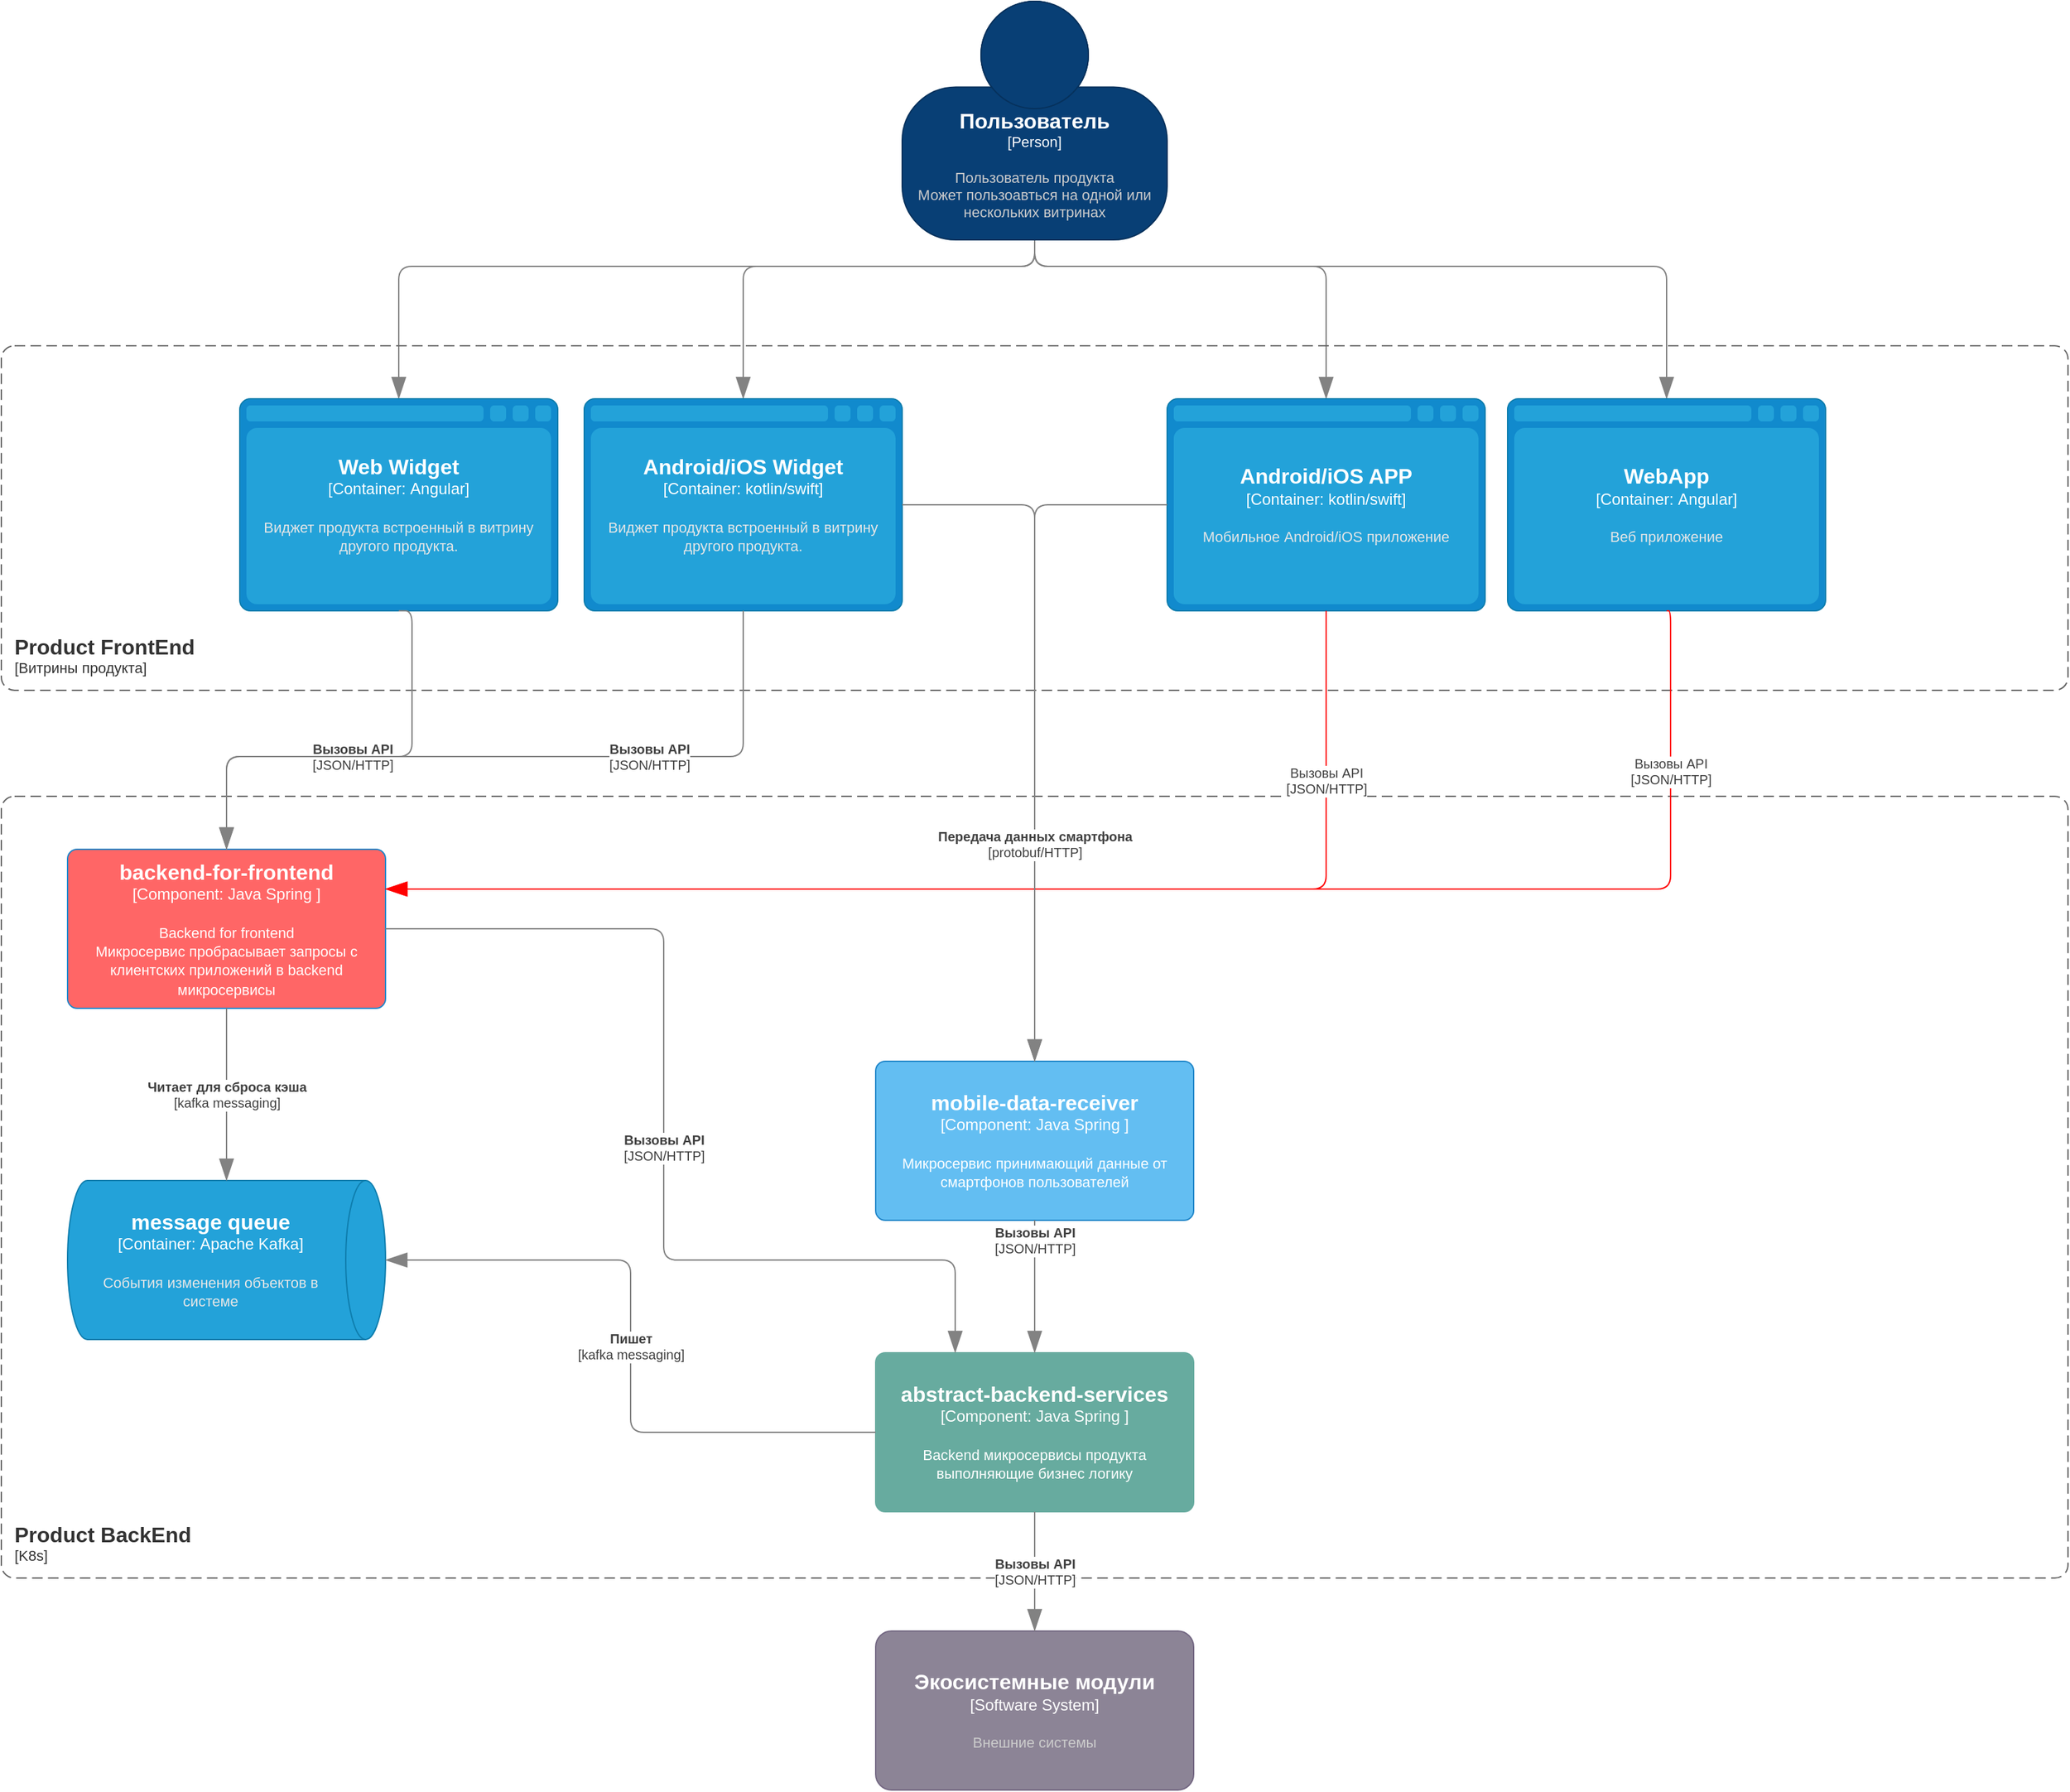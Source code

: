 <mxfile version="21.6.8" type="device">
  <diagram name="Context_as_is" id="deWdifS-rSlo5qUW4Acy">
    <mxGraphModel dx="2630" dy="2209" grid="1" gridSize="10" guides="1" tooltips="1" connect="1" arrows="1" fold="1" page="1" pageScale="1" pageWidth="827" pageHeight="1169" math="0" shadow="0">
      <root>
        <mxCell id="0" />
        <mxCell id="1" parent="0" />
        <mxCell id="duHwAZGzEJbb8djdLz9G-42" style="edgeStyle=orthogonalEdgeStyle;shape=connector;rounded=1;jumpStyle=none;jumpSize=16;orthogonalLoop=1;jettySize=auto;html=1;entryX=0.5;entryY=0;entryDx=0;entryDy=0;entryPerimeter=0;labelBackgroundColor=default;strokeColor=#828282;strokeWidth=1;fontFamily=Helvetica;fontSize=10;fontColor=#404040;endArrow=blockThin;endFill=1;startSize=14;endSize=14;elbow=vertical;" edge="1" parent="1" source="duHwAZGzEJbb8djdLz9G-1" target="duHwAZGzEJbb8djdLz9G-19">
          <mxGeometry relative="1" as="geometry">
            <Array as="points">
              <mxPoint x="470" y="-550" />
              <mxPoint x="-10" y="-550" />
            </Array>
          </mxGeometry>
        </mxCell>
        <mxCell id="duHwAZGzEJbb8djdLz9G-43" style="edgeStyle=orthogonalEdgeStyle;shape=connector;rounded=1;jumpStyle=none;jumpSize=16;orthogonalLoop=1;jettySize=auto;html=1;entryX=0.5;entryY=0;entryDx=0;entryDy=0;entryPerimeter=0;labelBackgroundColor=default;strokeColor=#828282;strokeWidth=1;fontFamily=Helvetica;fontSize=10;fontColor=#404040;endArrow=blockThin;endFill=1;startSize=14;endSize=14;elbow=vertical;" edge="1" parent="1" source="duHwAZGzEJbb8djdLz9G-1" target="duHwAZGzEJbb8djdLz9G-16">
          <mxGeometry relative="1" as="geometry">
            <Array as="points">
              <mxPoint x="470" y="-550" />
              <mxPoint x="250" y="-550" />
            </Array>
          </mxGeometry>
        </mxCell>
        <mxCell id="duHwAZGzEJbb8djdLz9G-45" style="edgeStyle=orthogonalEdgeStyle;shape=connector;rounded=1;jumpStyle=none;jumpSize=16;orthogonalLoop=1;jettySize=auto;html=1;entryX=0.5;entryY=0;entryDx=0;entryDy=0;entryPerimeter=0;labelBackgroundColor=default;strokeColor=#828282;strokeWidth=1;fontFamily=Helvetica;fontSize=10;fontColor=#404040;endArrow=blockThin;endFill=1;startSize=14;endSize=14;elbow=vertical;" edge="1" parent="1" source="duHwAZGzEJbb8djdLz9G-1" target="duHwAZGzEJbb8djdLz9G-4">
          <mxGeometry relative="1" as="geometry">
            <Array as="points">
              <mxPoint x="470" y="-550" />
              <mxPoint x="947" y="-550" />
            </Array>
          </mxGeometry>
        </mxCell>
        <mxCell id="duHwAZGzEJbb8djdLz9G-46" style="edgeStyle=orthogonalEdgeStyle;shape=connector;rounded=1;jumpStyle=none;jumpSize=16;orthogonalLoop=1;jettySize=auto;html=1;entryX=0.5;entryY=0;entryDx=0;entryDy=0;entryPerimeter=0;labelBackgroundColor=default;strokeColor=#828282;strokeWidth=1;fontFamily=Helvetica;fontSize=10;fontColor=#404040;endArrow=blockThin;endFill=1;startSize=14;endSize=14;elbow=vertical;" edge="1" parent="1" source="duHwAZGzEJbb8djdLz9G-1" target="duHwAZGzEJbb8djdLz9G-15">
          <mxGeometry relative="1" as="geometry">
            <Array as="points">
              <mxPoint x="470" y="-550" />
              <mxPoint x="690" y="-550" />
            </Array>
          </mxGeometry>
        </mxCell>
        <object placeholders="1" c4Name="Пользователь" c4Type="Person" c4Description="Пользователь продукта&#xa;Может пользоавться на одной или нескольких витринах" label="&lt;font style=&quot;font-size: 16px&quot;&gt;&lt;b&gt;%c4Name%&lt;/b&gt;&lt;/font&gt;&lt;div&gt;[%c4Type%]&lt;/div&gt;&lt;br&gt;&lt;div&gt;&lt;font style=&quot;font-size: 11px&quot;&gt;&lt;font color=&quot;#cccccc&quot;&gt;%c4Description%&lt;/font&gt;&lt;/div&gt;" id="duHwAZGzEJbb8djdLz9G-1">
          <mxCell style="html=1;fontSize=11;dashed=0;whiteSpace=wrap;fillColor=#083F75;strokeColor=#06315C;fontColor=#ffffff;shape=mxgraph.c4.person2;align=center;metaEdit=1;points=[[0.5,0,0],[1,0.5,0],[1,0.75,0],[0.75,1,0],[0.5,1,0],[0.25,1,0],[0,0.75,0],[0,0.5,0]];resizable=0;" vertex="1" parent="1">
            <mxGeometry x="370" y="-750" width="200" height="180" as="geometry" />
          </mxCell>
        </object>
        <object placeholders="1" c4Name="Экосистемные модули" c4Type="Software System" c4Description="Внешние системы" label="&lt;font style=&quot;font-size: 16px&quot;&gt;&lt;b&gt;%c4Name%&lt;/b&gt;&lt;/font&gt;&lt;div&gt;[%c4Type%]&lt;/div&gt;&lt;br&gt;&lt;div&gt;&lt;font style=&quot;font-size: 11px&quot;&gt;&lt;font color=&quot;#cccccc&quot;&gt;%c4Description%&lt;/font&gt;&lt;/div&gt;" id="duHwAZGzEJbb8djdLz9G-3">
          <mxCell style="rounded=1;whiteSpace=wrap;html=1;labelBackgroundColor=none;fillColor=#8C8496;fontColor=#ffffff;align=center;arcSize=10;strokeColor=#736782;metaEdit=1;resizable=0;points=[[0.25,0,0],[0.5,0,0],[0.75,0,0],[1,0.25,0],[1,0.5,0],[1,0.75,0],[0.75,1,0],[0.5,1,0],[0.25,1,0],[0,0.75,0],[0,0.5,0],[0,0.25,0]];" vertex="1" parent="1">
            <mxGeometry x="350" y="480" width="240" height="120" as="geometry" />
          </mxCell>
        </object>
        <object placeholders="1" c4Type="WebApp" c4Container="Container" c4Technology="Angular" c4Description="Веб приложение" label="&lt;font style=&quot;font-size: 16px&quot;&gt;&lt;b&gt;%c4Type%&lt;/b&gt;&lt;/font&gt;&lt;div&gt;[%c4Container%:&amp;nbsp;%c4Technology%]&lt;/div&gt;&lt;br&gt;&lt;div&gt;&lt;font style=&quot;font-size: 11px&quot;&gt;&lt;font color=&quot;#E6E6E6&quot;&gt;%c4Description%&lt;/font&gt;&lt;/div&gt;" id="duHwAZGzEJbb8djdLz9G-4">
          <mxCell style="shape=mxgraph.c4.webBrowserContainer2;whiteSpace=wrap;html=1;boundedLbl=1;rounded=0;labelBackgroundColor=none;strokeColor=#118ACD;fillColor=#23A2D9;strokeColor=#118ACD;strokeColor2=#0E7DAD;fontSize=12;fontColor=#ffffff;align=center;metaEdit=1;points=[[0.5,0,0],[1,0.25,0],[1,0.5,0],[1,0.75,0],[0.5,1,0],[0,0.75,0],[0,0.5,0],[0,0.25,0]];resizable=0;" vertex="1" parent="1">
            <mxGeometry x="827" y="-450" width="240" height="160" as="geometry" />
          </mxCell>
        </object>
        <object placeholders="1" c4Type="Android/iOS APP" c4Container="Container" c4Technology="kotlin/swift" c4Description="Мобильное Android/iOS приложение" label="&lt;font style=&quot;font-size: 16px&quot;&gt;&lt;b&gt;%c4Type%&lt;/b&gt;&lt;/font&gt;&lt;div&gt;[%c4Container%:&amp;nbsp;%c4Technology%]&lt;/div&gt;&lt;br&gt;&lt;div&gt;&lt;font style=&quot;font-size: 11px&quot;&gt;&lt;font color=&quot;#E6E6E6&quot;&gt;%c4Description%&lt;/font&gt;&lt;/div&gt;" id="duHwAZGzEJbb8djdLz9G-15">
          <mxCell style="shape=mxgraph.c4.webBrowserContainer2;whiteSpace=wrap;html=1;boundedLbl=1;rounded=0;labelBackgroundColor=none;strokeColor=#118ACD;fillColor=#23A2D9;strokeColor=#118ACD;strokeColor2=#0E7DAD;fontSize=12;fontColor=#ffffff;align=center;metaEdit=1;points=[[0.5,0,0],[1,0.25,0],[1,0.5,0],[1,0.75,0],[0.5,1,0],[0,0.75,0],[0,0.5,0],[0,0.25,0]];resizable=0;" vertex="1" parent="1">
            <mxGeometry x="570" y="-450" width="240" height="160" as="geometry" />
          </mxCell>
        </object>
        <object placeholders="1" c4Type="Android/iOS Widget" c4Container="Container" c4Technology="kotlin/swift" c4Description="Виджет продукта встроенный в витрину другого продукта." label="&lt;font style=&quot;font-size: 16px&quot;&gt;&lt;b&gt;%c4Type%&lt;/b&gt;&lt;/font&gt;&lt;div&gt;[%c4Container%:&amp;nbsp;%c4Technology%]&lt;/div&gt;&lt;br&gt;&lt;div&gt;&lt;font style=&quot;font-size: 11px&quot;&gt;&lt;font color=&quot;#E6E6E6&quot;&gt;%c4Description%&lt;/font&gt;&lt;/div&gt;" id="duHwAZGzEJbb8djdLz9G-16">
          <mxCell style="shape=mxgraph.c4.webBrowserContainer2;whiteSpace=wrap;html=1;boundedLbl=1;rounded=0;labelBackgroundColor=none;strokeColor=#118ACD;fillColor=#23A2D9;strokeColor=#118ACD;strokeColor2=#0E7DAD;fontSize=12;fontColor=#ffffff;align=center;metaEdit=1;points=[[0.5,0,0],[1,0.25,0],[1,0.5,0],[1,0.75,0],[0.5,1,0],[0,0.75,0],[0,0.5,0],[0,0.25,0]];resizable=0;" vertex="1" parent="1">
            <mxGeometry x="130" y="-450" width="240" height="160" as="geometry" />
          </mxCell>
        </object>
        <object placeholders="1" c4Type="Web Widget" c4Container="Container" c4Technology="Angular" c4Description="Виджет продукта встроенный в витрину другого продукта." label="&lt;font style=&quot;font-size: 16px&quot;&gt;&lt;b&gt;%c4Type%&lt;/b&gt;&lt;/font&gt;&lt;div&gt;[%c4Container%:&amp;nbsp;%c4Technology%]&lt;/div&gt;&lt;br&gt;&lt;div&gt;&lt;font style=&quot;font-size: 11px&quot;&gt;&lt;font color=&quot;#E6E6E6&quot;&gt;%c4Description%&lt;/font&gt;&lt;/div&gt;" id="duHwAZGzEJbb8djdLz9G-19">
          <mxCell style="shape=mxgraph.c4.webBrowserContainer2;whiteSpace=wrap;html=1;boundedLbl=1;rounded=0;labelBackgroundColor=none;strokeColor=#118ACD;fillColor=#23A2D9;strokeColor=#118ACD;strokeColor2=#0E7DAD;fontSize=12;fontColor=#ffffff;align=center;metaEdit=1;points=[[0.5,0,0],[1,0.25,0],[1,0.5,0],[1,0.75,0],[0.5,1,0],[0,0.75,0],[0,0.5,0],[0,0.25,0]];resizable=0;" vertex="1" parent="1">
            <mxGeometry x="-130" y="-450" width="240" height="160" as="geometry" />
          </mxCell>
        </object>
        <object placeholders="1" c4Name="Product BackEnd" c4Type="SystemScopeBoundary" c4Application="K8s" label="&lt;font style=&quot;font-size: 16px&quot;&gt;&lt;b&gt;&lt;div style=&quot;text-align: left&quot;&gt;%c4Name%&lt;/div&gt;&lt;/b&gt;&lt;/font&gt;&lt;div style=&quot;text-align: left&quot;&gt;[%c4Application%]&lt;/div&gt;" id="duHwAZGzEJbb8djdLz9G-20">
          <mxCell style="rounded=1;fontSize=11;whiteSpace=wrap;html=1;dashed=1;arcSize=20;fillColor=none;strokeColor=#666666;fontColor=#333333;labelBackgroundColor=none;align=left;verticalAlign=bottom;labelBorderColor=none;spacingTop=0;spacing=10;dashPattern=8 4;metaEdit=1;rotatable=0;perimeter=rectanglePerimeter;noLabel=0;labelPadding=0;allowArrows=0;connectable=0;expand=0;recursiveResize=0;editable=1;pointerEvents=0;absoluteArcSize=1;points=[[0.25,0,0],[0.5,0,0],[0.75,0,0],[1,0.25,0],[1,0.5,0],[1,0.75,0],[0.75,1,0],[0.5,1,0],[0.25,1,0],[0,0.75,0],[0,0.5,0],[0,0.25,0]];" vertex="1" parent="1">
            <mxGeometry x="-310" y="-150" width="1560" height="590" as="geometry" />
          </mxCell>
        </object>
        <object placeholders="1" c4Name="abstract-backend-services" c4Type="Component" c4Technology="Java Spring " c4Description="Backend микросервисы продукта выполняющие бизнес логику" label="&lt;font style=&quot;font-size: 16px&quot;&gt;&lt;b&gt;%c4Name%&lt;/b&gt;&lt;/font&gt;&lt;div&gt;[%c4Type%: %c4Technology%]&lt;/div&gt;&lt;br&gt;&lt;div&gt;&lt;font style=&quot;font-size: 11px&quot;&gt;%c4Description%&lt;/font&gt;&lt;/div&gt;" id="duHwAZGzEJbb8djdLz9G-22">
          <mxCell style="rounded=1;whiteSpace=wrap;html=1;labelBackgroundColor=none;fillColor=#67AB9F;fontColor=#ffffff;align=center;arcSize=6;strokeColor=#67AB9F;metaEdit=1;resizable=0;points=[[0.25,0,0],[0.5,0,0],[0.75,0,0],[1,0.25,0],[1,0.5,0],[1,0.75,0],[0.75,1,0],[0.5,1,0],[0.25,1,0],[0,0.75,0],[0,0.5,0],[0,0.25,0]];" vertex="1" parent="1">
            <mxGeometry x="350" y="270" width="240" height="120" as="geometry" />
          </mxCell>
        </object>
        <object placeholders="1" c4Name="backend-for-frontend" c4Type="Component" c4Technology="Java Spring " c4Description="Backend for frontend &#xa;Микросервис пробрасывает запросы с клиентских приложений в backend микросервисы" label="&lt;font style=&quot;font-size: 16px&quot;&gt;&lt;b&gt;%c4Name%&lt;/b&gt;&lt;/font&gt;&lt;div&gt;[%c4Type%: %c4Technology%]&lt;/div&gt;&lt;br&gt;&lt;div&gt;&lt;font style=&quot;font-size: 11px&quot;&gt;%c4Description%&lt;/font&gt;&lt;/div&gt;" id="duHwAZGzEJbb8djdLz9G-24">
          <mxCell style="rounded=1;whiteSpace=wrap;html=1;labelBackgroundColor=none;fillColor=#FF6666;fontColor=#ffffff;align=center;arcSize=6;strokeColor=#2086C9;metaEdit=1;resizable=0;points=[[0.25,0,0],[0.5,0,0],[0.75,0,0],[1,0.25,0],[1,0.5,0],[1,0.75,0],[0.75,1,0],[0.5,1,0],[0.25,1,0],[0,0.75,0],[0,0.5,0],[0,0.25,0]];" vertex="1" parent="1">
            <mxGeometry x="-260" y="-110" width="240" height="120" as="geometry" />
          </mxCell>
        </object>
        <object placeholders="1" c4Name="Product FrontEnd" c4Type="SystemScopeBoundary" c4Application="Витрины продукта" label="&lt;font style=&quot;font-size: 16px&quot;&gt;&lt;b&gt;&lt;div style=&quot;text-align: left&quot;&gt;%c4Name%&lt;/div&gt;&lt;/b&gt;&lt;/font&gt;&lt;div style=&quot;text-align: left&quot;&gt;[%c4Application%]&lt;/div&gt;" id="duHwAZGzEJbb8djdLz9G-25">
          <mxCell style="rounded=1;fontSize=11;whiteSpace=wrap;html=1;dashed=1;arcSize=20;fillColor=none;strokeColor=#666666;fontColor=#333333;labelBackgroundColor=none;align=left;verticalAlign=bottom;labelBorderColor=none;spacingTop=0;spacing=10;dashPattern=8 4;metaEdit=1;rotatable=0;perimeter=rectanglePerimeter;noLabel=0;labelPadding=0;allowArrows=0;connectable=0;expand=0;recursiveResize=0;editable=1;pointerEvents=0;absoluteArcSize=1;points=[[0.25,0,0],[0.5,0,0],[0.75,0,0],[1,0.25,0],[1,0.5,0],[1,0.75,0],[0.75,1,0],[0.5,1,0],[0.25,1,0],[0,0.75,0],[0,0.5,0],[0,0.25,0]];" vertex="1" parent="1">
            <mxGeometry x="-310" y="-490" width="1560" height="260" as="geometry" />
          </mxCell>
        </object>
        <object placeholders="1" c4Type="Relationship" c4Technology="JSON/HTTP" c4Description="Вызовы API" label="&lt;div style=&quot;text-align: left&quot;&gt;&lt;div style=&quot;text-align: center&quot;&gt;&lt;b&gt;%c4Description%&lt;/b&gt;&lt;/div&gt;&lt;div style=&quot;text-align: center&quot;&gt;[%c4Technology%]&lt;/div&gt;&lt;/div&gt;" id="duHwAZGzEJbb8djdLz9G-29">
          <mxCell style="endArrow=blockThin;html=1;fontSize=10;fontColor=#404040;strokeWidth=1;endFill=1;strokeColor=#828282;elbow=vertical;metaEdit=1;endSize=14;startSize=14;jumpStyle=none;jumpSize=16;edgeStyle=orthogonalEdgeStyle;exitX=0.5;exitY=1;exitDx=0;exitDy=0;exitPerimeter=0;entryX=0.5;entryY=0;entryDx=0;entryDy=0;entryPerimeter=0;rounded=1;" edge="1" parent="1" source="duHwAZGzEJbb8djdLz9G-19" target="duHwAZGzEJbb8djdLz9G-24">
            <mxGeometry width="240" relative="1" as="geometry">
              <mxPoint x="-90" y="-170" as="sourcePoint" />
              <mxPoint x="150" y="-170" as="targetPoint" />
              <Array as="points">
                <mxPoint y="-180" />
                <mxPoint x="-140" y="-180" />
              </Array>
            </mxGeometry>
          </mxCell>
        </object>
        <object placeholders="1" c4Type="Relationship" c4Technology="JSON/HTTP" c4Description="Вызовы API" label="&lt;div style=&quot;text-align: left&quot;&gt;&lt;div style=&quot;text-align: center&quot;&gt;&lt;b&gt;%c4Description%&lt;/b&gt;&lt;/div&gt;&lt;div style=&quot;text-align: center&quot;&gt;[%c4Technology%]&lt;/div&gt;&lt;/div&gt;" id="duHwAZGzEJbb8djdLz9G-32">
          <mxCell style="endArrow=blockThin;html=1;fontSize=10;fontColor=#404040;strokeWidth=1;endFill=1;strokeColor=#828282;elbow=vertical;metaEdit=1;endSize=14;startSize=14;jumpStyle=none;jumpSize=16;edgeStyle=orthogonalEdgeStyle;exitX=0.5;exitY=1;exitDx=0;exitDy=0;exitPerimeter=0;rounded=1;entryX=0.5;entryY=0;entryDx=0;entryDy=0;entryPerimeter=0;" edge="1" parent="1" source="duHwAZGzEJbb8djdLz9G-16" target="duHwAZGzEJbb8djdLz9G-24">
            <mxGeometry x="-0.364" width="240" relative="1" as="geometry">
              <mxPoint x="100" y="-190" as="sourcePoint" />
              <mxPoint x="510" y="-190" as="targetPoint" />
              <Array as="points">
                <mxPoint x="250" y="-180" />
                <mxPoint x="-140" y="-180" />
              </Array>
              <mxPoint as="offset" />
            </mxGeometry>
          </mxCell>
        </object>
        <object placeholders="1" c4Type="Relationship" c4Technology="JSON/HTTP" c4Description="Вызовы API" label="&lt;div style=&quot;text-align: left&quot;&gt;&lt;div style=&quot;text-align: center&quot;&gt;&lt;b&gt;%c4Description%&lt;/b&gt;&lt;/div&gt;&lt;div style=&quot;text-align: center&quot;&gt;[%c4Technology%]&lt;/div&gt;&lt;/div&gt;" id="duHwAZGzEJbb8djdLz9G-35">
          <mxCell style="endArrow=blockThin;html=1;fontSize=10;fontColor=#404040;strokeWidth=1;endFill=1;strokeColor=#828282;elbow=vertical;metaEdit=1;endSize=14;startSize=14;jumpStyle=none;jumpSize=16;edgeStyle=orthogonalEdgeStyle;rounded=1;entryX=0.25;entryY=0;entryDx=0;entryDy=0;entryPerimeter=0;exitX=1;exitY=0.5;exitDx=0;exitDy=0;exitPerimeter=0;" edge="1" parent="1" source="duHwAZGzEJbb8djdLz9G-24" target="duHwAZGzEJbb8djdLz9G-22">
            <mxGeometry width="240" relative="1" as="geometry">
              <mxPoint x="-70" y="40" as="sourcePoint" />
              <mxPoint x="-90" y="280" as="targetPoint" />
              <Array as="points">
                <mxPoint x="190" y="-50" />
                <mxPoint x="190" y="200" />
                <mxPoint x="410" y="200" />
              </Array>
            </mxGeometry>
          </mxCell>
        </object>
        <object placeholders="1" c4Type="message queue" c4Container="Container" c4Technology="Apache Kafka" c4Description="События изменения объектов в системе" label="&lt;font style=&quot;font-size: 16px&quot;&gt;&lt;b&gt;%c4Type%&lt;/b&gt;&lt;/font&gt;&lt;div&gt;[%c4Container%:&amp;nbsp;%c4Technology%]&lt;/div&gt;&lt;br&gt;&lt;div&gt;&lt;font style=&quot;font-size: 11px&quot;&gt;&lt;font color=&quot;#E6E6E6&quot;&gt;%c4Description%&lt;/font&gt;&lt;/div&gt;" id="duHwAZGzEJbb8djdLz9G-37">
          <mxCell style="shape=cylinder3;size=15;direction=south;whiteSpace=wrap;html=1;boundedLbl=1;rounded=0;labelBackgroundColor=none;fillColor=#23A2D9;fontSize=12;fontColor=#ffffff;align=center;strokeColor=#0E7DAD;metaEdit=1;points=[[0.5,0,0],[1,0.25,0],[1,0.5,0],[1,0.75,0],[0.5,1,0],[0,0.75,0],[0,0.5,0],[0,0.25,0]];resizable=0;fontFamily=Helvetica;" vertex="1" parent="1">
            <mxGeometry x="-260" y="140" width="240" height="120" as="geometry" />
          </mxCell>
        </object>
        <object placeholders="1" c4Type="Relationship" c4Technology="kafka messaging" c4Description="Пишет" label="&lt;div style=&quot;text-align: left&quot;&gt;&lt;div style=&quot;text-align: center&quot;&gt;&lt;b&gt;%c4Description%&lt;/b&gt;&lt;/div&gt;&lt;div style=&quot;text-align: center&quot;&gt;[%c4Technology%]&lt;/div&gt;&lt;/div&gt;" id="duHwAZGzEJbb8djdLz9G-39">
          <mxCell style="endArrow=blockThin;html=1;fontSize=10;fontColor=#404040;strokeWidth=1;endFill=1;strokeColor=#828282;elbow=vertical;metaEdit=1;endSize=14;startSize=14;jumpStyle=none;jumpSize=16;edgeStyle=orthogonalEdgeStyle;rounded=1;entryX=0.5;entryY=0;entryDx=0;entryDy=0;entryPerimeter=0;exitX=0;exitY=0.5;exitDx=0;exitDy=0;exitPerimeter=0;" edge="1" parent="1" source="duHwAZGzEJbb8djdLz9G-22" target="duHwAZGzEJbb8djdLz9G-37">
            <mxGeometry width="240" relative="1" as="geometry">
              <mxPoint x="-10" y="-40" as="sourcePoint" />
              <mxPoint x="260" y="100" as="targetPoint" />
            </mxGeometry>
          </mxCell>
        </object>
        <object placeholders="1" c4Type="Relationship" c4Technology="kafka messaging" c4Description="Читает для сброса кэша" label="&lt;div style=&quot;text-align: left&quot;&gt;&lt;div style=&quot;text-align: center&quot;&gt;&lt;b&gt;%c4Description%&lt;/b&gt;&lt;/div&gt;&lt;div style=&quot;text-align: center&quot;&gt;[%c4Technology%]&lt;/div&gt;&lt;/div&gt;" id="duHwAZGzEJbb8djdLz9G-40">
          <mxCell style="endArrow=blockThin;html=1;fontSize=10;fontColor=#404040;strokeWidth=1;endFill=1;strokeColor=#828282;elbow=vertical;metaEdit=1;endSize=14;startSize=14;jumpStyle=none;jumpSize=16;edgeStyle=orthogonalEdgeStyle;rounded=1;entryX=0;entryY=0.5;entryDx=0;entryDy=0;entryPerimeter=0;exitX=0.5;exitY=1;exitDx=0;exitDy=0;exitPerimeter=0;" edge="1" parent="1" source="duHwAZGzEJbb8djdLz9G-24" target="duHwAZGzEJbb8djdLz9G-37">
            <mxGeometry width="240" relative="1" as="geometry">
              <mxPoint x="-87" y="280" as="sourcePoint" />
              <mxPoint x="183" y="420" as="targetPoint" />
              <mxPoint as="offset" />
            </mxGeometry>
          </mxCell>
        </object>
        <object placeholders="1" c4Type="Relationship" c4Technology="JSON/HTTP" c4Description="Вызовы API" label="&lt;div style=&quot;text-align: left&quot;&gt;&lt;div style=&quot;text-align: center&quot;&gt;&lt;b&gt;%c4Description%&lt;/b&gt;&lt;/div&gt;&lt;div style=&quot;text-align: center&quot;&gt;[%c4Technology%]&lt;/div&gt;&lt;/div&gt;" id="duHwAZGzEJbb8djdLz9G-41">
          <mxCell style="endArrow=blockThin;html=1;fontSize=10;fontColor=#404040;strokeWidth=1;endFill=1;strokeColor=#828282;elbow=vertical;metaEdit=1;endSize=14;startSize=14;jumpStyle=none;jumpSize=16;edgeStyle=orthogonalEdgeStyle;rounded=1;entryX=0.5;entryY=0;entryDx=0;entryDy=0;entryPerimeter=0;exitX=0.5;exitY=1;exitDx=0;exitDy=0;exitPerimeter=0;" edge="1" parent="1" source="duHwAZGzEJbb8djdLz9G-22" target="duHwAZGzEJbb8djdLz9G-3">
            <mxGeometry width="240" relative="1" as="geometry">
              <mxPoint x="780" y="210" as="sourcePoint" />
              <mxPoint x="1050" y="400" as="targetPoint" />
            </mxGeometry>
          </mxCell>
        </object>
        <object placeholders="1" c4Type="Relationship" c4Technology="JSON/HTTP" c4Description="Вызовы API" label="&lt;div style=&quot;text-align: left&quot;&gt;&lt;div style=&quot;text-align: center&quot;&gt;&lt;span&gt;%c4Description%&lt;/span&gt;&lt;/div&gt;&lt;div style=&quot;text-align: center&quot;&gt;[%c4Technology%]&lt;/div&gt;&lt;/div&gt;" id="duHwAZGzEJbb8djdLz9G-48">
          <mxCell style="endArrow=blockThin;html=1;fontSize=10;fontColor=#404040;strokeWidth=1;endFill=1;strokeColor=#FF0000;elbow=vertical;metaEdit=1;endSize=14;startSize=14;jumpStyle=none;jumpSize=16;edgeStyle=orthogonalEdgeStyle;exitX=0.5;exitY=1;exitDx=0;exitDy=0;exitPerimeter=0;entryX=1;entryY=0.25;entryDx=0;entryDy=0;entryPerimeter=0;rounded=1;fontStyle=0" edge="1" parent="1" source="duHwAZGzEJbb8djdLz9G-4" target="duHwAZGzEJbb8djdLz9G-24">
            <mxGeometry x="-0.79" width="240" relative="1" as="geometry">
              <mxPoint x="610" y="-80" as="sourcePoint" />
              <mxPoint x="860" y="140" as="targetPoint" />
              <Array as="points">
                <mxPoint x="950" y="-290" />
                <mxPoint x="950" y="-80" />
              </Array>
              <mxPoint as="offset" />
            </mxGeometry>
          </mxCell>
        </object>
        <object placeholders="1" c4Type="Relationship" c4Technology="JSON/HTTP" c4Description="Вызовы API" label="&lt;div style=&quot;text-align: left&quot;&gt;&lt;div style=&quot;text-align: center&quot;&gt;&lt;span&gt;%c4Description%&lt;/span&gt;&lt;/div&gt;&lt;div style=&quot;text-align: center&quot;&gt;[%c4Technology%]&lt;/div&gt;&lt;/div&gt;" id="duHwAZGzEJbb8djdLz9G-49">
          <mxCell style="endArrow=blockThin;html=1;fontSize=10;fontColor=#404040;strokeWidth=1;endFill=1;strokeColor=#FF0000;elbow=vertical;metaEdit=1;endSize=14;startSize=14;jumpStyle=none;jumpSize=16;edgeStyle=orthogonalEdgeStyle;exitX=0.5;exitY=1;exitDx=0;exitDy=0;exitPerimeter=0;rounded=1;entryX=1;entryY=0.25;entryDx=0;entryDy=0;entryPerimeter=0;fontStyle=0" edge="1" parent="1" source="duHwAZGzEJbb8djdLz9G-15" target="duHwAZGzEJbb8djdLz9G-24">
            <mxGeometry x="-0.722" width="240" relative="1" as="geometry">
              <mxPoint x="860" y="-80" as="sourcePoint" />
              <mxPoint x="860" y="140" as="targetPoint" />
              <mxPoint as="offset" />
            </mxGeometry>
          </mxCell>
        </object>
        <object placeholders="1" c4Name="mobile-data-receiver" c4Type="Component" c4Technology="Java Spring " c4Description="Микросервис принимающий данные от смартфонов пользователей" label="&lt;font style=&quot;font-size: 16px&quot;&gt;&lt;b&gt;%c4Name%&lt;/b&gt;&lt;/font&gt;&lt;div&gt;[%c4Type%: %c4Technology%]&lt;/div&gt;&lt;br&gt;&lt;div&gt;&lt;font style=&quot;font-size: 11px&quot;&gt;%c4Description%&lt;/font&gt;&lt;/div&gt;" id="duHwAZGzEJbb8djdLz9G-51">
          <mxCell style="rounded=1;whiteSpace=wrap;html=1;labelBackgroundColor=none;fillColor=#63BEF2;fontColor=#ffffff;align=center;arcSize=6;strokeColor=#2086C9;metaEdit=1;resizable=0;points=[[0.25,0,0],[0.5,0,0],[0.75,0,0],[1,0.25,0],[1,0.5,0],[1,0.75,0],[0.75,1,0],[0.5,1,0],[0.25,1,0],[0,0.75,0],[0,0.5,0],[0,0.25,0]];" vertex="1" parent="1">
            <mxGeometry x="350" y="50" width="240" height="120" as="geometry" />
          </mxCell>
        </object>
        <object placeholders="1" c4Type="Relationship" c4Technology="protobuf/HTTP" c4Description="Передача данных смартфона" label="&lt;div style=&quot;text-align: left&quot;&gt;&lt;div style=&quot;text-align: center&quot;&gt;&lt;b&gt;%c4Description%&lt;/b&gt;&lt;/div&gt;&lt;div style=&quot;text-align: center&quot;&gt;[%c4Technology%]&lt;/div&gt;&lt;/div&gt;" id="duHwAZGzEJbb8djdLz9G-57">
          <mxCell style="endArrow=blockThin;html=1;fontSize=10;fontColor=#404040;strokeWidth=1;endFill=1;strokeColor=#828282;elbow=vertical;metaEdit=1;endSize=14;startSize=14;jumpStyle=none;jumpSize=16;edgeStyle=orthogonalEdgeStyle;exitX=1;exitY=0.5;exitDx=0;exitDy=0;exitPerimeter=0;rounded=1;entryX=0.5;entryY=0;entryDx=0;entryDy=0;entryPerimeter=0;" edge="1" parent="1" source="duHwAZGzEJbb8djdLz9G-16" target="duHwAZGzEJbb8djdLz9G-51">
            <mxGeometry x="0.368" width="240" relative="1" as="geometry">
              <mxPoint x="260" y="-280" as="sourcePoint" />
              <mxPoint x="-130" y="60" as="targetPoint" />
              <Array as="points">
                <mxPoint x="470" y="-370" />
              </Array>
              <mxPoint as="offset" />
            </mxGeometry>
          </mxCell>
        </object>
        <object placeholders="1" c4Type="Relationship" c4Technology="protobuf/HTTP" c4Description="Передача данных смартфона" label="&lt;div style=&quot;text-align: left&quot;&gt;&lt;div style=&quot;text-align: center&quot;&gt;&lt;b&gt;%c4Description%&lt;/b&gt;&lt;/div&gt;&lt;div style=&quot;text-align: center&quot;&gt;[%c4Technology%]&lt;/div&gt;&lt;/div&gt;" id="duHwAZGzEJbb8djdLz9G-58">
          <mxCell style="endArrow=blockThin;html=1;fontSize=10;fontColor=#404040;strokeWidth=1;endFill=1;strokeColor=#828282;elbow=vertical;metaEdit=1;endSize=14;startSize=14;jumpStyle=none;jumpSize=16;edgeStyle=orthogonalEdgeStyle;exitX=0;exitY=0.5;exitDx=0;exitDy=0;exitPerimeter=0;rounded=1;entryX=0.5;entryY=0;entryDx=0;entryDy=0;entryPerimeter=0;" edge="1" parent="1" source="duHwAZGzEJbb8djdLz9G-15" target="duHwAZGzEJbb8djdLz9G-51">
            <mxGeometry x="0.368" width="240" relative="1" as="geometry">
              <mxPoint x="380" y="-360" as="sourcePoint" />
              <mxPoint x="480" y="-110" as="targetPoint" />
              <Array as="points">
                <mxPoint x="470" y="-370" />
              </Array>
              <mxPoint as="offset" />
            </mxGeometry>
          </mxCell>
        </object>
        <object placeholders="1" c4Type="Relationship" c4Technology="JSON/HTTP" c4Description="Вызовы API" label="&lt;div style=&quot;text-align: left&quot;&gt;&lt;div style=&quot;text-align: center&quot;&gt;&lt;b&gt;%c4Description%&lt;/b&gt;&lt;/div&gt;&lt;div style=&quot;text-align: center&quot;&gt;[%c4Technology%]&lt;/div&gt;&lt;/div&gt;" id="duHwAZGzEJbb8djdLz9G-61">
          <mxCell style="endArrow=blockThin;html=1;fontSize=10;fontColor=#404040;strokeWidth=1;endFill=1;strokeColor=#828282;elbow=vertical;metaEdit=1;endSize=14;startSize=14;jumpStyle=none;jumpSize=16;edgeStyle=orthogonalEdgeStyle;exitX=0.5;exitY=1;exitDx=0;exitDy=0;exitPerimeter=0;rounded=1;entryX=0.5;entryY=0;entryDx=0;entryDy=0;entryPerimeter=0;" edge="1" parent="1" source="duHwAZGzEJbb8djdLz9G-51" target="duHwAZGzEJbb8djdLz9G-22">
            <mxGeometry x="-0.704" width="240" relative="1" as="geometry">
              <mxPoint x="550" y="100" as="sourcePoint" />
              <mxPoint x="470" y="210" as="targetPoint" />
              <mxPoint as="offset" />
            </mxGeometry>
          </mxCell>
        </object>
      </root>
    </mxGraphModel>
  </diagram>
</mxfile>
